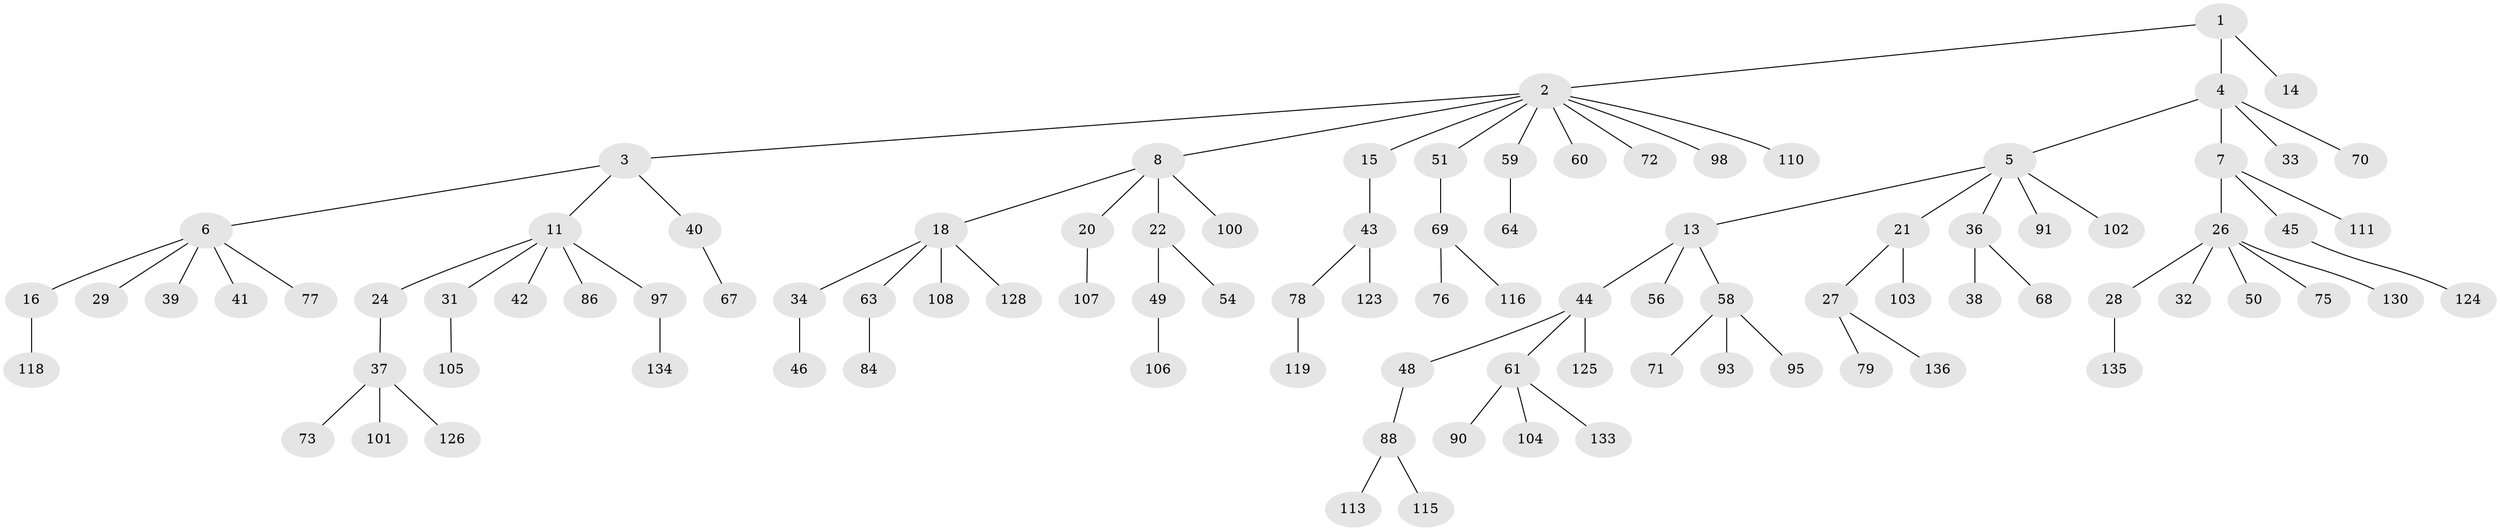 // Generated by graph-tools (version 1.1) at 2025/24/03/03/25 07:24:04]
// undirected, 96 vertices, 95 edges
graph export_dot {
graph [start="1"]
  node [color=gray90,style=filled];
  1 [super="+10"];
  2 [super="+9"];
  3 [super="+12"];
  4 [super="+65"];
  5 [super="+53"];
  6 [super="+25"];
  7 [super="+83"];
  8 [super="+17"];
  11 [super="+35"];
  13 [super="+23"];
  14 [super="+117"];
  15;
  16 [super="+19"];
  18 [super="+55"];
  20 [super="+57"];
  21;
  22;
  24;
  26 [super="+112"];
  27 [super="+30"];
  28 [super="+62"];
  29;
  31 [super="+82"];
  32 [super="+80"];
  33;
  34 [super="+85"];
  36 [super="+47"];
  37 [super="+66"];
  38;
  39;
  40;
  41;
  42;
  43 [super="+52"];
  44 [super="+99"];
  45;
  46 [super="+74"];
  48 [super="+87"];
  49 [super="+121"];
  50;
  51 [super="+131"];
  54;
  56;
  58 [super="+81"];
  59 [super="+122"];
  60;
  61 [super="+89"];
  63;
  64;
  67;
  68;
  69 [super="+109"];
  70;
  71;
  72;
  73 [super="+96"];
  75;
  76 [super="+132"];
  77;
  78 [super="+129"];
  79;
  84 [super="+120"];
  86;
  88 [super="+92"];
  90;
  91 [super="+127"];
  93 [super="+94"];
  95;
  97;
  98;
  100;
  101;
  102;
  103;
  104;
  105;
  106 [super="+114"];
  107;
  108;
  110;
  111;
  113;
  115;
  116;
  118;
  119;
  123;
  124;
  125;
  126;
  128;
  130;
  133;
  134;
  135;
  136;
  1 -- 2;
  1 -- 4;
  1 -- 14;
  2 -- 3;
  2 -- 8;
  2 -- 59;
  2 -- 98;
  2 -- 51;
  2 -- 72;
  2 -- 60;
  2 -- 110;
  2 -- 15;
  3 -- 6;
  3 -- 11;
  3 -- 40;
  4 -- 5;
  4 -- 7;
  4 -- 33;
  4 -- 70;
  5 -- 13;
  5 -- 21;
  5 -- 36;
  5 -- 91;
  5 -- 102;
  6 -- 16;
  6 -- 41;
  6 -- 29;
  6 -- 77;
  6 -- 39;
  7 -- 26;
  7 -- 45;
  7 -- 111;
  8 -- 18;
  8 -- 20;
  8 -- 100;
  8 -- 22;
  11 -- 24;
  11 -- 31;
  11 -- 42;
  11 -- 97;
  11 -- 86;
  13 -- 56;
  13 -- 58;
  13 -- 44;
  15 -- 43;
  16 -- 118;
  18 -- 34;
  18 -- 63;
  18 -- 128;
  18 -- 108;
  20 -- 107;
  21 -- 27;
  21 -- 103;
  22 -- 49;
  22 -- 54;
  24 -- 37;
  26 -- 28;
  26 -- 32;
  26 -- 50;
  26 -- 75;
  26 -- 130;
  27 -- 136;
  27 -- 79;
  28 -- 135;
  31 -- 105;
  34 -- 46;
  36 -- 38;
  36 -- 68;
  37 -- 101;
  37 -- 73;
  37 -- 126;
  40 -- 67;
  43 -- 123;
  43 -- 78;
  44 -- 48;
  44 -- 61;
  44 -- 125;
  45 -- 124;
  48 -- 88;
  49 -- 106;
  51 -- 69;
  58 -- 71;
  58 -- 95;
  58 -- 93;
  59 -- 64;
  61 -- 90;
  61 -- 104;
  61 -- 133;
  63 -- 84;
  69 -- 76;
  69 -- 116;
  78 -- 119;
  88 -- 113;
  88 -- 115;
  97 -- 134;
}
